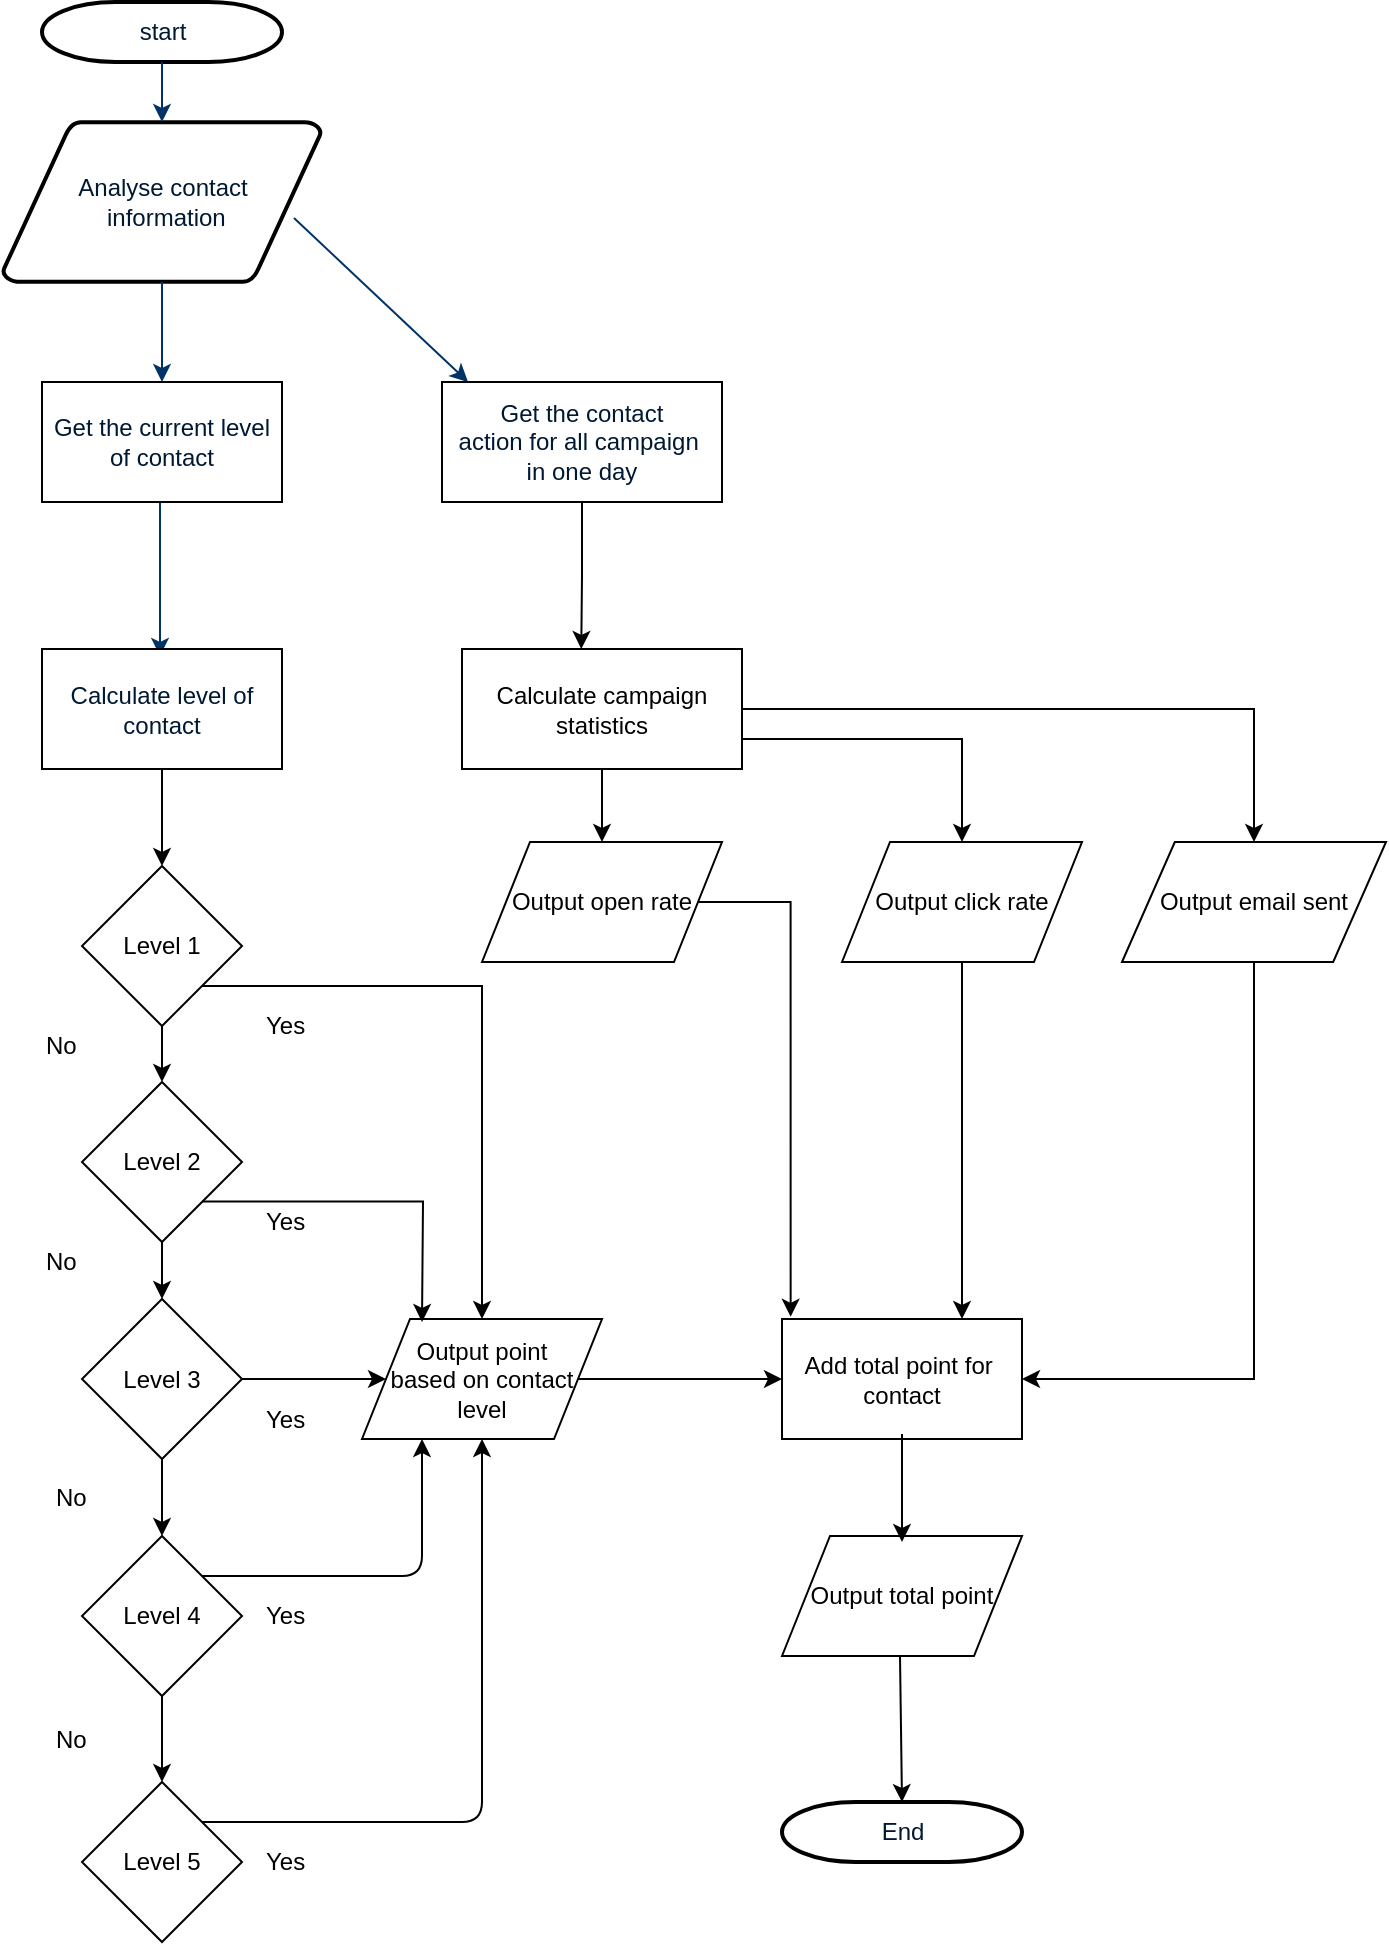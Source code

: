 <mxfile version="11.1.4" type="device"><diagram id="6a731a19-8d31-9384-78a2-239565b7b9f0" name="Page-1"><mxGraphModel dx="1021" dy="512" grid="0" gridSize="10" guides="1" tooltips="1" connect="1" arrows="1" fold="1" page="0" pageScale="1" pageWidth="1169" pageHeight="827" background="#ffffff" math="0" shadow="0"><root><mxCell id="0"/><mxCell id="1" parent="0"/><mxCell id="2" value="start" style="shape=mxgraph.flowchart.terminator;fillColor=#FFFFFF;strokeColor=#000000;strokeWidth=2;gradientColor=none;gradientDirection=north;fontColor=#001933;fontStyle=0;html=1;" parent="1" vertex="1"><mxGeometry x="260" y="60" width="120" height="30" as="geometry"/></mxCell><mxCell id="3" value="Analyse contact&lt;br&gt;&amp;nbsp;information" style="shape=mxgraph.flowchart.data;fillColor=#FFFFFF;strokeColor=#000000;strokeWidth=2;gradientColor=none;gradientDirection=north;fontColor=#001933;fontStyle=0;html=1;" parent="1" vertex="1"><mxGeometry x="240.5" y="120" width="159" height="80" as="geometry"/></mxCell><mxCell id="7" style="fontColor=#001933;fontStyle=1;strokeColor=#003366;strokeWidth=1;html=1;" parent="1" source="2" target="3" edge="1"><mxGeometry relative="1" as="geometry"/></mxCell><mxCell id="8" style="fontColor=#001933;fontStyle=1;strokeColor=#003366;strokeWidth=1;html=1;" parent="1" source="3" edge="1"><mxGeometry relative="1" as="geometry"><mxPoint x="320" y="250" as="targetPoint"/></mxGeometry></mxCell><mxCell id="9" style="fontColor=#001933;fontStyle=1;strokeColor=#003366;strokeWidth=1;html=1;" parent="1" edge="1"><mxGeometry relative="1" as="geometry"><mxPoint x="319" y="310" as="sourcePoint"/><mxPoint x="319" y="387" as="targetPoint"/></mxGeometry></mxCell><mxCell id="98kYDoTfOB6E1dZffnX8-56" style="fontColor=#001933;fontStyle=1;strokeColor=#003366;strokeWidth=1;html=1;exitX=0.915;exitY=0.6;exitDx=0;exitDy=0;exitPerimeter=0;" edge="1" parent="1" source="3"><mxGeometry relative="1" as="geometry"><mxPoint x="515.5" y="200" as="sourcePoint"/><mxPoint x="473.036" y="250" as="targetPoint"/></mxGeometry></mxCell><mxCell id="98kYDoTfOB6E1dZffnX8-60" value="&lt;span style=&quot;color: rgb(0 , 25 , 51)&quot;&gt;Get the current level&lt;/span&gt;&lt;br style=&quot;color: rgb(0 , 25 , 51)&quot;&gt;&lt;span style=&quot;color: rgb(0 , 25 , 51)&quot;&gt;of contact&lt;/span&gt;" style="rounded=0;whiteSpace=wrap;html=1;" vertex="1" parent="1"><mxGeometry x="260" y="250" width="120" height="60" as="geometry"/></mxCell><mxCell id="98kYDoTfOB6E1dZffnX8-70" value="" style="rounded=0;orthogonalLoop=1;jettySize=auto;html=1;exitX=0.5;exitY=1;exitDx=0;exitDy=0;entryX=0.5;entryY=0;entryDx=0;entryDy=0;" edge="1" parent="1" source="98kYDoTfOB6E1dZffnX8-61" target="98kYDoTfOB6E1dZffnX8-67"><mxGeometry relative="1" as="geometry"><mxPoint x="445" y="383" as="targetPoint"/></mxGeometry></mxCell><mxCell id="98kYDoTfOB6E1dZffnX8-61" value="Calculate campaign&lt;br&gt;statistics" style="rounded=0;whiteSpace=wrap;html=1;" vertex="1" parent="1"><mxGeometry x="470" y="383.5" width="140" height="60" as="geometry"/></mxCell><mxCell id="98kYDoTfOB6E1dZffnX8-66" value="" style="edgeStyle=orthogonalEdgeStyle;rounded=0;orthogonalLoop=1;jettySize=auto;html=1;" edge="1" parent="1" source="98kYDoTfOB6E1dZffnX8-62" target="98kYDoTfOB6E1dZffnX8-64"><mxGeometry relative="1" as="geometry"/></mxCell><mxCell id="98kYDoTfOB6E1dZffnX8-62" value="&lt;font color=&quot;#001933&quot;&gt;Calculate level of &lt;br&gt;contact&lt;/font&gt;" style="rounded=0;whiteSpace=wrap;html=1;" vertex="1" parent="1"><mxGeometry x="260" y="383.5" width="120" height="60" as="geometry"/></mxCell><mxCell id="98kYDoTfOB6E1dZffnX8-74" value="" style="edgeStyle=orthogonalEdgeStyle;rounded=0;orthogonalLoop=1;jettySize=auto;html=1;" edge="1" parent="1" source="98kYDoTfOB6E1dZffnX8-64" target="98kYDoTfOB6E1dZffnX8-73"><mxGeometry relative="1" as="geometry"/></mxCell><mxCell id="98kYDoTfOB6E1dZffnX8-64" value="Level 1" style="rhombus;whiteSpace=wrap;html=1;" vertex="1" parent="1"><mxGeometry x="280" y="492" width="80" height="80" as="geometry"/></mxCell><mxCell id="98kYDoTfOB6E1dZffnX8-76" value="" style="edgeStyle=orthogonalEdgeStyle;rounded=0;orthogonalLoop=1;jettySize=auto;html=1;" edge="1" parent="1" source="98kYDoTfOB6E1dZffnX8-73" target="98kYDoTfOB6E1dZffnX8-75"><mxGeometry relative="1" as="geometry"/></mxCell><mxCell id="98kYDoTfOB6E1dZffnX8-73" value="Level 2" style="rhombus;whiteSpace=wrap;html=1;" vertex="1" parent="1"><mxGeometry x="280" y="600" width="80" height="80" as="geometry"/></mxCell><mxCell id="98kYDoTfOB6E1dZffnX8-78" value="" style="edgeStyle=orthogonalEdgeStyle;rounded=0;orthogonalLoop=1;jettySize=auto;html=1;" edge="1" parent="1" source="98kYDoTfOB6E1dZffnX8-75" target="98kYDoTfOB6E1dZffnX8-77"><mxGeometry relative="1" as="geometry"/></mxCell><mxCell id="98kYDoTfOB6E1dZffnX8-75" value="Level 3" style="rhombus;whiteSpace=wrap;html=1;" vertex="1" parent="1"><mxGeometry x="280" y="708.5" width="80" height="80" as="geometry"/></mxCell><mxCell id="98kYDoTfOB6E1dZffnX8-80" value="" style="edgeStyle=orthogonalEdgeStyle;rounded=0;orthogonalLoop=1;jettySize=auto;html=1;" edge="1" parent="1" source="98kYDoTfOB6E1dZffnX8-77" target="98kYDoTfOB6E1dZffnX8-79"><mxGeometry relative="1" as="geometry"/></mxCell><mxCell id="98kYDoTfOB6E1dZffnX8-77" value="Level 4" style="rhombus;whiteSpace=wrap;html=1;" vertex="1" parent="1"><mxGeometry x="280" y="827" width="80" height="80" as="geometry"/></mxCell><mxCell id="98kYDoTfOB6E1dZffnX8-79" value="Level 5" style="rhombus;whiteSpace=wrap;html=1;" vertex="1" parent="1"><mxGeometry x="280" y="950" width="80" height="80" as="geometry"/></mxCell><mxCell id="98kYDoTfOB6E1dZffnX8-88" value="" style="rounded=0;orthogonalLoop=1;jettySize=auto;html=1;entryX=0.036;entryY=-0.018;entryDx=0;entryDy=0;entryPerimeter=0;edgeStyle=orthogonalEdgeStyle;" edge="1" parent="1" source="98kYDoTfOB6E1dZffnX8-67" target="98kYDoTfOB6E1dZffnX8-86"><mxGeometry relative="1" as="geometry"><mxPoint x="450" y="632" as="targetPoint"/></mxGeometry></mxCell><mxCell id="98kYDoTfOB6E1dZffnX8-67" value="Output open rate" style="shape=parallelogram;perimeter=parallelogramPerimeter;whiteSpace=wrap;html=1;" vertex="1" parent="1"><mxGeometry x="480" y="480" width="120" height="60" as="geometry"/></mxCell><mxCell id="98kYDoTfOB6E1dZffnX8-68" value="&lt;span style=&quot;white-space: normal&quot;&gt;Output click rate&lt;/span&gt;" style="shape=parallelogram;perimeter=parallelogramPerimeter;whiteSpace=wrap;html=1;" vertex="1" parent="1"><mxGeometry x="660" y="480" width="120" height="60" as="geometry"/></mxCell><mxCell id="98kYDoTfOB6E1dZffnX8-69" value="&lt;span style=&quot;white-space: normal&quot;&gt;Output email sent&lt;/span&gt;" style="shape=parallelogram;perimeter=parallelogramPerimeter;whiteSpace=wrap;html=1;" vertex="1" parent="1"><mxGeometry x="800" y="480" width="132" height="60" as="geometry"/></mxCell><mxCell id="98kYDoTfOB6E1dZffnX8-71" value="" style="edgeStyle=orthogonalEdgeStyle;rounded=0;orthogonalLoop=1;jettySize=auto;html=1;entryX=0.5;entryY=0;entryDx=0;entryDy=0;exitX=1;exitY=0.75;exitDx=0;exitDy=0;" edge="1" parent="1" source="98kYDoTfOB6E1dZffnX8-61" target="98kYDoTfOB6E1dZffnX8-68"><mxGeometry relative="1" as="geometry"><mxPoint x="490" y="320" as="sourcePoint"/><mxPoint x="460" y="393" as="targetPoint"/></mxGeometry></mxCell><mxCell id="98kYDoTfOB6E1dZffnX8-72" value="" style="edgeStyle=orthogonalEdgeStyle;rounded=0;orthogonalLoop=1;jettySize=auto;html=1;entryX=0.5;entryY=0;entryDx=0;entryDy=0;exitX=1;exitY=0.5;exitDx=0;exitDy=0;" edge="1" parent="1" source="98kYDoTfOB6E1dZffnX8-61" target="98kYDoTfOB6E1dZffnX8-69"><mxGeometry relative="1" as="geometry"><mxPoint x="500" y="330" as="sourcePoint"/><mxPoint x="470" y="403" as="targetPoint"/></mxGeometry></mxCell><mxCell id="98kYDoTfOB6E1dZffnX8-83" value="" style="edgeStyle=orthogonalEdgeStyle;rounded=0;orthogonalLoop=1;jettySize=auto;html=1;entryX=0.426;entryY=0;entryDx=0;entryDy=0;entryPerimeter=0;" edge="1" parent="1" source="98kYDoTfOB6E1dZffnX8-82" target="98kYDoTfOB6E1dZffnX8-61"><mxGeometry relative="1" as="geometry"/></mxCell><mxCell id="98kYDoTfOB6E1dZffnX8-82" value="&lt;span style=&quot;color: rgb(0 , 25 , 51) ; white-space: nowrap&quot;&gt;Get the contact&lt;/span&gt;&lt;br style=&quot;color: rgb(0 , 25 , 51) ; white-space: nowrap&quot;&gt;&lt;span style=&quot;color: rgb(0 , 25 , 51) ; white-space: nowrap&quot;&gt;action for all campaign&amp;nbsp;&lt;/span&gt;&lt;br style=&quot;color: rgb(0 , 25 , 51) ; white-space: nowrap&quot;&gt;&lt;span style=&quot;color: rgb(0 , 25 , 51) ; white-space: nowrap&quot;&gt;in one day&lt;/span&gt;" style="rounded=0;whiteSpace=wrap;html=1;" vertex="1" parent="1"><mxGeometry x="460" y="250" width="140" height="60" as="geometry"/></mxCell><mxCell id="98kYDoTfOB6E1dZffnX8-86" value="Add total point for&amp;nbsp;&lt;br&gt;contact" style="rounded=0;whiteSpace=wrap;html=1;" vertex="1" parent="1"><mxGeometry x="630" y="718.5" width="120" height="60" as="geometry"/></mxCell><mxCell id="98kYDoTfOB6E1dZffnX8-89" value="" style="rounded=0;orthogonalLoop=1;jettySize=auto;html=1;entryX=0.75;entryY=0;entryDx=0;entryDy=0;exitX=0.5;exitY=1;exitDx=0;exitDy=0;" edge="1" parent="1" source="98kYDoTfOB6E1dZffnX8-68" target="98kYDoTfOB6E1dZffnX8-86"><mxGeometry relative="1" as="geometry"><mxPoint x="551.796" y="553" as="sourcePoint"/><mxPoint x="707.82" y="718.42" as="targetPoint"/></mxGeometry></mxCell><mxCell id="98kYDoTfOB6E1dZffnX8-90" value="" style="rounded=0;orthogonalLoop=1;jettySize=auto;html=1;entryX=1;entryY=0.5;entryDx=0;entryDy=0;exitX=0.5;exitY=1;exitDx=0;exitDy=0;edgeStyle=orthogonalEdgeStyle;" edge="1" parent="1" source="98kYDoTfOB6E1dZffnX8-69" target="98kYDoTfOB6E1dZffnX8-86"><mxGeometry relative="1" as="geometry"><mxPoint x="730" y="572" as="sourcePoint"/><mxPoint x="790.04" y="738.44" as="targetPoint"/></mxGeometry></mxCell><mxCell id="98kYDoTfOB6E1dZffnX8-91" value="Output point&lt;br&gt;based on contact&lt;br&gt;level" style="shape=parallelogram;perimeter=parallelogramPerimeter;whiteSpace=wrap;html=1;" vertex="1" parent="1"><mxGeometry x="420" y="718.5" width="120" height="60" as="geometry"/></mxCell><mxCell id="98kYDoTfOB6E1dZffnX8-94" value="" style="endArrow=classic;html=1;exitX=1;exitY=0.5;exitDx=0;exitDy=0;entryX=0;entryY=0.5;entryDx=0;entryDy=0;" edge="1" parent="1" source="98kYDoTfOB6E1dZffnX8-91" target="98kYDoTfOB6E1dZffnX8-86"><mxGeometry width="50" height="50" relative="1" as="geometry"><mxPoint x="550" y="773.5" as="sourcePoint"/><mxPoint x="600" y="723.5" as="targetPoint"/></mxGeometry></mxCell><mxCell id="98kYDoTfOB6E1dZffnX8-95" value="" style="rounded=0;orthogonalLoop=1;jettySize=auto;html=1;entryX=0.5;entryY=0;entryDx=0;entryDy=0;exitX=1;exitY=1;exitDx=0;exitDy=0;edgeStyle=orthogonalEdgeStyle;" edge="1" parent="1" source="98kYDoTfOB6E1dZffnX8-64" target="98kYDoTfOB6E1dZffnX8-91"><mxGeometry relative="1" as="geometry"><mxPoint x="399.296" y="557.5" as="sourcePoint"/><mxPoint x="555.32" y="722.92" as="targetPoint"/></mxGeometry></mxCell><mxCell id="98kYDoTfOB6E1dZffnX8-96" value="" style="rounded=0;orthogonalLoop=1;jettySize=auto;html=1;exitX=0.75;exitY=0.747;exitDx=0;exitDy=0;exitPerimeter=0;edgeStyle=orthogonalEdgeStyle;" edge="1" parent="1" source="98kYDoTfOB6E1dZffnX8-73"><mxGeometry relative="1" as="geometry"><mxPoint x="340" y="560" as="sourcePoint"/><mxPoint x="450" y="720" as="targetPoint"/></mxGeometry></mxCell><mxCell id="98kYDoTfOB6E1dZffnX8-97" value="" style="endArrow=classic;html=1;exitX=1;exitY=0.5;exitDx=0;exitDy=0;entryX=0;entryY=0.5;entryDx=0;entryDy=0;" edge="1" parent="1" source="98kYDoTfOB6E1dZffnX8-75" target="98kYDoTfOB6E1dZffnX8-91"><mxGeometry width="50" height="50" relative="1" as="geometry"><mxPoint x="390" y="773.5" as="sourcePoint"/><mxPoint x="440" y="723.5" as="targetPoint"/></mxGeometry></mxCell><mxCell id="98kYDoTfOB6E1dZffnX8-98" value="" style="endArrow=classic;html=1;exitX=1;exitY=0;exitDx=0;exitDy=0;entryX=0.25;entryY=1;entryDx=0;entryDy=0;edgeStyle=orthogonalEdgeStyle;" edge="1" parent="1" source="98kYDoTfOB6E1dZffnX8-77" target="98kYDoTfOB6E1dZffnX8-91"><mxGeometry width="50" height="50" relative="1" as="geometry"><mxPoint x="363.5" y="840" as="sourcePoint"/><mxPoint x="435.5" y="840" as="targetPoint"/></mxGeometry></mxCell><mxCell id="98kYDoTfOB6E1dZffnX8-99" value="" style="endArrow=classic;html=1;exitX=1;exitY=0;exitDx=0;exitDy=0;entryX=0.5;entryY=1;entryDx=0;entryDy=0;edgeStyle=orthogonalEdgeStyle;" edge="1" parent="1" source="98kYDoTfOB6E1dZffnX8-79" target="98kYDoTfOB6E1dZffnX8-91"><mxGeometry width="50" height="50" relative="1" as="geometry"><mxPoint x="365" y="918.5" as="sourcePoint"/><mxPoint x="475" y="850" as="targetPoint"/></mxGeometry></mxCell><mxCell id="98kYDoTfOB6E1dZffnX8-100" value="Yes" style="text;html=1;resizable=0;points=[];autosize=1;align=left;verticalAlign=top;spacingTop=-4;" vertex="1" parent="1"><mxGeometry x="370" y="562" width="40" height="20" as="geometry"/></mxCell><mxCell id="98kYDoTfOB6E1dZffnX8-101" value="Yes" style="text;html=1;resizable=0;points=[];autosize=1;align=left;verticalAlign=top;spacingTop=-4;" vertex="1" parent="1"><mxGeometry x="370" y="660" width="40" height="20" as="geometry"/></mxCell><mxCell id="98kYDoTfOB6E1dZffnX8-102" value="Yes" style="text;html=1;resizable=0;points=[];autosize=1;align=left;verticalAlign=top;spacingTop=-4;" vertex="1" parent="1"><mxGeometry x="370" y="758.5" width="40" height="20" as="geometry"/></mxCell><mxCell id="98kYDoTfOB6E1dZffnX8-103" value="Yes" style="text;html=1;resizable=0;points=[];autosize=1;align=left;verticalAlign=top;spacingTop=-4;" vertex="1" parent="1"><mxGeometry x="370" y="857" width="40" height="20" as="geometry"/></mxCell><mxCell id="98kYDoTfOB6E1dZffnX8-104" value="Yes" style="text;html=1;resizable=0;points=[];autosize=1;align=left;verticalAlign=top;spacingTop=-4;" vertex="1" parent="1"><mxGeometry x="370" y="980" width="40" height="20" as="geometry"/></mxCell><mxCell id="98kYDoTfOB6E1dZffnX8-105" value="No" style="text;html=1;resizable=0;points=[];autosize=1;align=left;verticalAlign=top;spacingTop=-4;" vertex="1" parent="1"><mxGeometry x="260" y="572" width="30" height="20" as="geometry"/></mxCell><mxCell id="98kYDoTfOB6E1dZffnX8-106" value="No" style="text;html=1;resizable=0;points=[];autosize=1;align=left;verticalAlign=top;spacingTop=-4;" vertex="1" parent="1"><mxGeometry x="260" y="680" width="30" height="20" as="geometry"/></mxCell><mxCell id="98kYDoTfOB6E1dZffnX8-107" value="No" style="text;html=1;resizable=0;points=[];autosize=1;align=left;verticalAlign=top;spacingTop=-4;" vertex="1" parent="1"><mxGeometry x="265" y="797.5" width="30" height="20" as="geometry"/></mxCell><mxCell id="98kYDoTfOB6E1dZffnX8-108" value="No" style="text;html=1;resizable=0;points=[];autosize=1;align=left;verticalAlign=top;spacingTop=-4;" vertex="1" parent="1"><mxGeometry x="265" y="918.5" width="30" height="20" as="geometry"/></mxCell><mxCell id="98kYDoTfOB6E1dZffnX8-109" value="Output total point" style="shape=parallelogram;perimeter=parallelogramPerimeter;whiteSpace=wrap;html=1;" vertex="1" parent="1"><mxGeometry x="630" y="827" width="120" height="60" as="geometry"/></mxCell><mxCell id="98kYDoTfOB6E1dZffnX8-110" value="End" style="shape=mxgraph.flowchart.terminator;fillColor=#FFFFFF;strokeColor=#000000;strokeWidth=2;gradientColor=none;gradientDirection=north;fontColor=#001933;fontStyle=0;html=1;" vertex="1" parent="1"><mxGeometry x="630" y="960" width="120" height="30" as="geometry"/></mxCell><mxCell id="98kYDoTfOB6E1dZffnX8-111" value="" style="rounded=0;orthogonalLoop=1;jettySize=auto;html=1;" edge="1" parent="1"><mxGeometry relative="1" as="geometry"><mxPoint x="690" y="776" as="sourcePoint"/><mxPoint x="690" y="830" as="targetPoint"/></mxGeometry></mxCell><mxCell id="98kYDoTfOB6E1dZffnX8-112" value="" style="rounded=0;orthogonalLoop=1;jettySize=auto;html=1;entryX=0.5;entryY=0;entryDx=0;entryDy=0;entryPerimeter=0;" edge="1" parent="1" target="98kYDoTfOB6E1dZffnX8-110"><mxGeometry relative="1" as="geometry"><mxPoint x="689" y="887.0" as="sourcePoint"/><mxPoint x="689" y="930" as="targetPoint"/></mxGeometry></mxCell></root></mxGraphModel></diagram></mxfile>